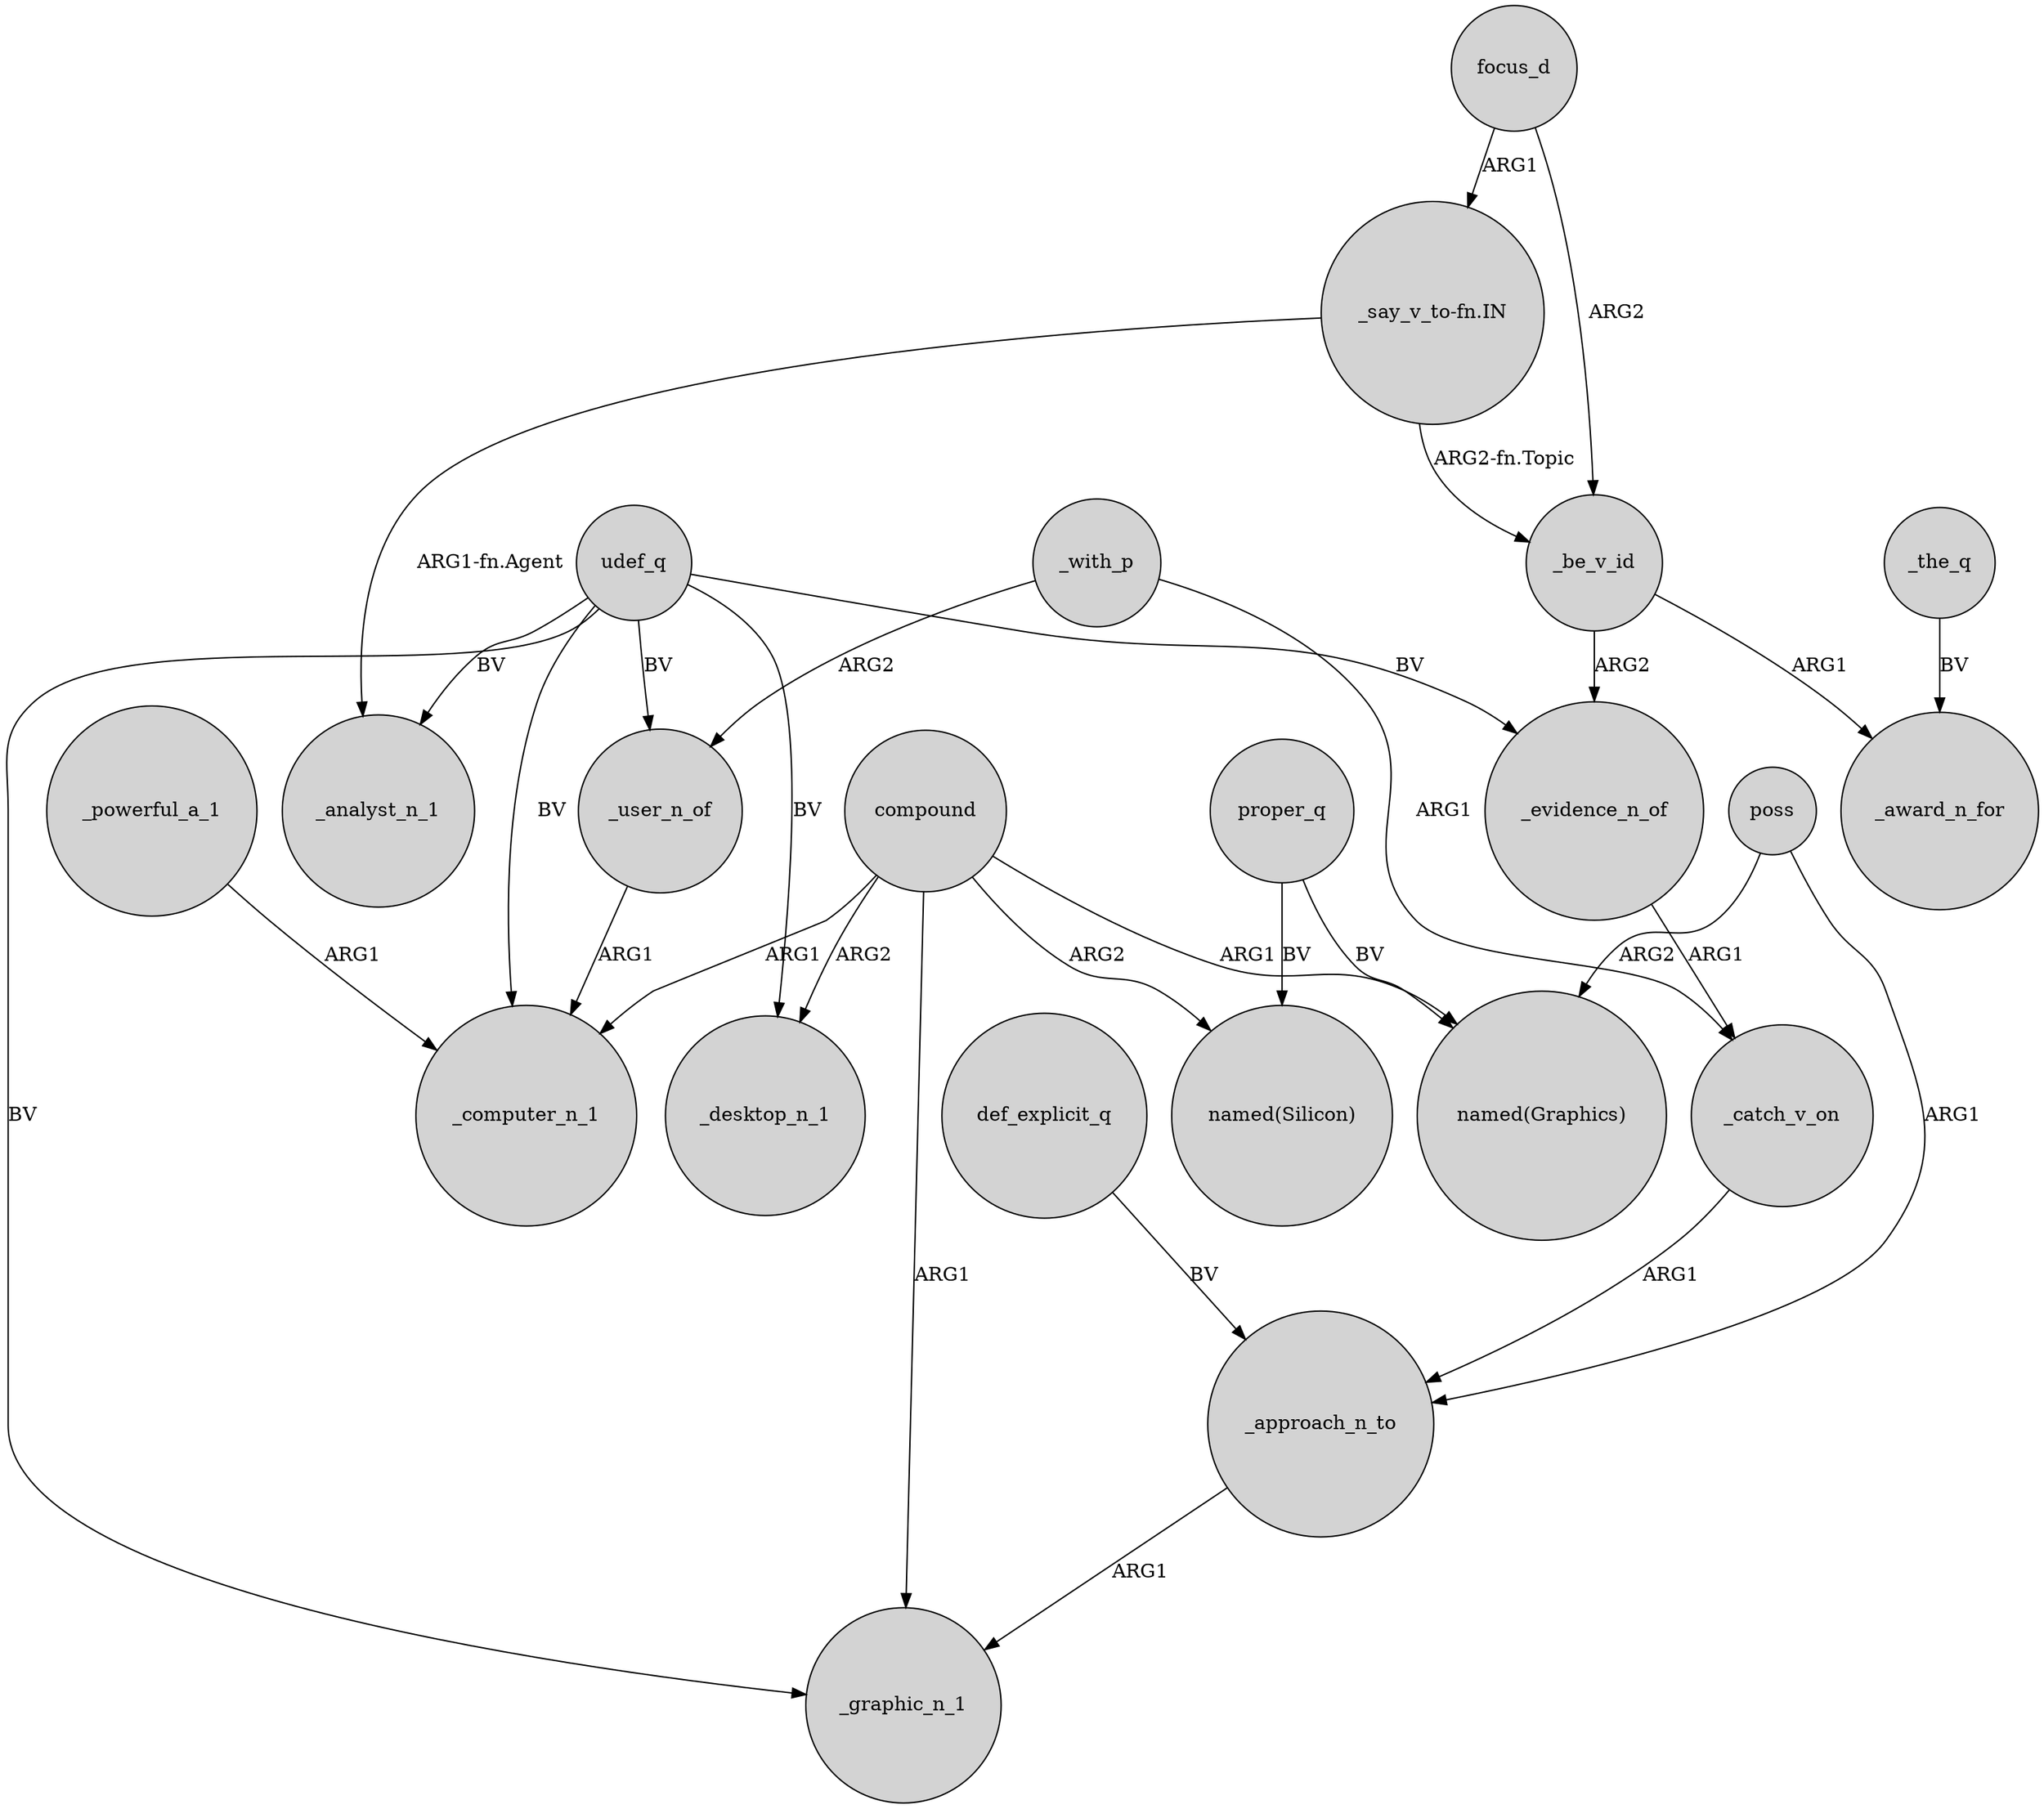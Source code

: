 digraph {
	node [shape=circle style=filled]
	focus_d -> _be_v_id [label=ARG2]
	_be_v_id -> _award_n_for [label=ARG1]
	_powerful_a_1 -> _computer_n_1 [label=ARG1]
	udef_q -> _evidence_n_of [label=BV]
	poss -> "named(Graphics)" [label=ARG2]
	udef_q -> _graphic_n_1 [label=BV]
	udef_q -> _user_n_of [label=BV]
	udef_q -> _computer_n_1 [label=BV]
	"_say_v_to-fn.IN" -> _be_v_id [label="ARG2-fn.Topic"]
	compound -> _graphic_n_1 [label=ARG1]
	_approach_n_to -> _graphic_n_1 [label=ARG1]
	compound -> "named(Graphics)" [label=ARG1]
	_with_p -> _catch_v_on [label=ARG1]
	_evidence_n_of -> _catch_v_on [label=ARG1]
	compound -> "named(Silicon)" [label=ARG2]
	compound -> _desktop_n_1 [label=ARG2]
	compound -> _computer_n_1 [label=ARG1]
	proper_q -> "named(Graphics)" [label=BV]
	_with_p -> _user_n_of [label=ARG2]
	def_explicit_q -> _approach_n_to [label=BV]
	_be_v_id -> _evidence_n_of [label=ARG2]
	"_say_v_to-fn.IN" -> _analyst_n_1 [label="ARG1-fn.Agent"]
	_user_n_of -> _computer_n_1 [label=ARG1]
	_the_q -> _award_n_for [label=BV]
	proper_q -> "named(Silicon)" [label=BV]
	udef_q -> _analyst_n_1 [label=BV]
	poss -> _approach_n_to [label=ARG1]
	_catch_v_on -> _approach_n_to [label=ARG1]
	udef_q -> _desktop_n_1 [label=BV]
	focus_d -> "_say_v_to-fn.IN" [label=ARG1]
}
